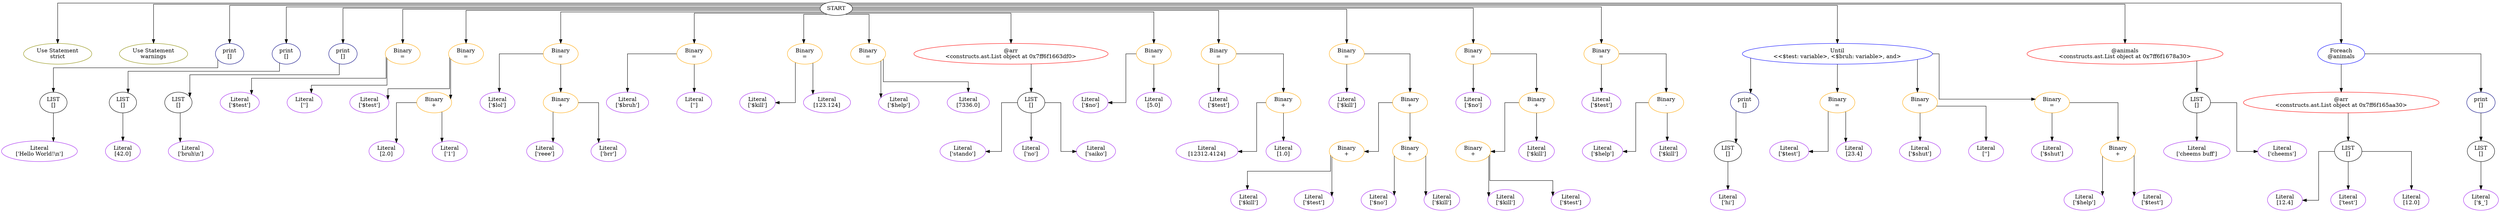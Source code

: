 digraph AST {
nodesep=1.0;
overlap=False;
ranksep=1.0;
splines=ortho;
start_0 [fillcolor=white, label=START];
"Use Statement_1" [color=yellow4, fillcolor=yellow1, group=start_0, label="Use Statement\nstrict"];
start_0 -> "Use Statement_1"  [weight=1.5];
"Use Statement_2" [color=yellow4, fillcolor=yellow1, group=start_0, label="Use Statement\nwarnings"];
start_0 -> "Use Statement_2"  [weight=1.5];
print_1 [color=navy, fillcolor=lightblue, group=start_0, label="print\n[]"];
start_0 -> print_1  [weight=1.5];
LIST_1 [color=black, fillcolor=gray, group=print_1, label="LIST\n[]"];
print_1 -> LIST_1  [weight=1.5];
Literal_1 [color=purple, fillcolor=thistle, group=LIST_1, label="Literal\n['Hello World!\\n']"];
LIST_1 -> Literal_1  [weight=1.5];
print_2 [color=navy, fillcolor=lightblue, group=start_0, label="print\n[]"];
start_0 -> print_2  [weight=1.5];
LIST_2 [color=black, fillcolor=gray, group=print_2, label="LIST\n[]"];
print_2 -> LIST_2  [weight=1.5];
Literal_2 [color=purple, fillcolor=thistle, group=LIST_2, label="Literal\n[42.0]"];
LIST_2 -> Literal_2  [weight=1.5];
print_3 [color=navy, fillcolor=lightblue, group=start_0, label="print\n[]"];
start_0 -> print_3  [weight=1.5];
LIST_3 [color=black, fillcolor=gray, group=print_3, label="LIST\n[]"];
print_3 -> LIST_3  [weight=1.5];
Literal_3 [color=purple, fillcolor=thistle, group=LIST_3, label="Literal\n['bruh\\n']"];
LIST_3 -> Literal_3  [weight=1.5];
Binary_1 [color=orange, fillcolor=lightyellow, group=start_0, label="Binary\n="];
start_0 -> Binary_1  [weight=1.5];
Literal_4 [color=purple, fillcolor=thistle, group=Binary_1, label="Literal\n['$test']"];
Binary_1 -> Literal_4  [weight=1.5];
Literal_5 [color=purple, fillcolor=thistle, group=Binary_1, label="Literal\n['']"];
Binary_1 -> Literal_5  [weight=1.5];
Binary_2 [color=orange, fillcolor=lightyellow, group=start_0, label="Binary\n="];
start_0 -> Binary_2  [weight=1.5];
Literal_6 [color=purple, fillcolor=thistle, group=Binary_2, label="Literal\n['$test']"];
Binary_2 -> Literal_6  [weight=1.5];
Binary_3 [color=orange, fillcolor=lightyellow, group=Binary_2, label="Binary\n+"];
Binary_2 -> Binary_3  [weight=1.5];
Literal_7 [color=purple, fillcolor=thistle, group=Binary_3, label="Literal\n[2.0]"];
Binary_3 -> Literal_7  [weight=1.5];
Literal_8 [color=purple, fillcolor=thistle, group=Binary_3, label="Literal\n['1']"];
Binary_3 -> Literal_8  [weight=1.5];
Binary_4 [color=orange, fillcolor=lightyellow, group=start_0, label="Binary\n="];
start_0 -> Binary_4  [weight=1.5];
Literal_9 [color=purple, fillcolor=thistle, group=Binary_4, label="Literal\n['$lol']"];
Binary_4 -> Literal_9  [weight=1.5];
Binary_5 [color=orange, fillcolor=lightyellow, group=Binary_4, label="Binary\n+"];
Binary_4 -> Binary_5  [weight=1.5];
Literal_10 [color=purple, fillcolor=thistle, group=Binary_5, label="Literal\n['reee']"];
Binary_5 -> Literal_10  [weight=1.5];
Literal_11 [color=purple, fillcolor=thistle, group=Binary_5, label="Literal\n['brr']"];
Binary_5 -> Literal_11  [weight=1.5];
Binary_6 [color=orange, fillcolor=lightyellow, group=start_0, label="Binary\n="];
start_0 -> Binary_6  [weight=1.5];
Literal_12 [color=purple, fillcolor=thistle, group=Binary_6, label="Literal\n['$bruh']"];
Binary_6 -> Literal_12  [weight=1.5];
Literal_13 [color=purple, fillcolor=thistle, group=Binary_6, label="Literal\n['']"];
Binary_6 -> Literal_13  [weight=1.5];
Binary_7 [color=orange, fillcolor=lightyellow, group=start_0, label="Binary\n="];
start_0 -> Binary_7  [weight=1.5];
Literal_14 [color=purple, fillcolor=thistle, group=Binary_7, label="Literal\n['$kill']"];
Binary_7 -> Literal_14  [weight=1.5];
Literal_15 [color=purple, fillcolor=thistle, group=Binary_7, label="Literal\n[123.124]"];
Binary_7 -> Literal_15  [weight=1.5];
Binary_8 [color=orange, fillcolor=lightyellow, group=start_0, label="Binary\n="];
start_0 -> Binary_8  [weight=1.5];
Literal_16 [color=purple, fillcolor=thistle, group=Binary_8, label="Literal\n['$help']"];
Binary_8 -> Literal_16  [weight=1.5];
Literal_17 [color=purple, fillcolor=thistle, group=Binary_8, label="Literal\n[7336.0]"];
Binary_8 -> Literal_17  [weight=1.5];
"@arr_1" [color=red, fillcolor=turquoise, group=start_0, label="@arr\n<constructs.ast.List object at 0x7ff6f1663df0>"];
start_0 -> "@arr_1"  [weight=1.5];
LIST_4 [color=black, fillcolor=gray, group="@arr_1", label="LIST\n[]"];
"@arr_1" -> LIST_4  [weight=1.5];
Literal_18 [color=purple, fillcolor=thistle, group=LIST_4, label="Literal\n['stando']"];
LIST_4 -> Literal_18  [weight=1.5];
Literal_19 [color=purple, fillcolor=thistle, group=LIST_4, label="Literal\n['no']"];
LIST_4 -> Literal_19  [weight=1.5];
Literal_20 [color=purple, fillcolor=thistle, group=LIST_4, label="Literal\n['saiko']"];
LIST_4 -> Literal_20  [weight=1.5];
Binary_9 [color=orange, fillcolor=lightyellow, group=start_0, label="Binary\n="];
start_0 -> Binary_9  [weight=1.5];
Literal_21 [color=purple, fillcolor=thistle, group=Binary_9, label="Literal\n['$no']"];
Binary_9 -> Literal_21  [weight=1.5];
Literal_22 [color=purple, fillcolor=thistle, group=Binary_9, label="Literal\n[5.0]"];
Binary_9 -> Literal_22  [weight=1.5];
Binary_10 [color=orange, fillcolor=lightyellow, group=start_0, label="Binary\n="];
start_0 -> Binary_10  [weight=1.5];
Literal_23 [color=purple, fillcolor=thistle, group=Binary_10, label="Literal\n['$test']"];
Binary_10 -> Literal_23  [weight=1.5];
Binary_11 [color=orange, fillcolor=lightyellow, group=Binary_10, label="Binary\n+"];
Binary_10 -> Binary_11  [weight=1.5];
Literal_24 [color=purple, fillcolor=thistle, group=Binary_11, label="Literal\n[12312.4124]"];
Binary_11 -> Literal_24  [weight=1.5];
Literal_25 [color=purple, fillcolor=thistle, group=Binary_11, label="Literal\n[1.0]"];
Binary_11 -> Literal_25  [weight=1.5];
Binary_12 [color=orange, fillcolor=lightyellow, group=start_0, label="Binary\n="];
start_0 -> Binary_12  [weight=1.5];
Literal_26 [color=purple, fillcolor=thistle, group=Binary_12, label="Literal\n['$kill']"];
Binary_12 -> Literal_26  [weight=1.5];
Binary_13 [color=orange, fillcolor=lightyellow, group=Binary_12, label="Binary\n+"];
Binary_12 -> Binary_13  [weight=1.5];
Binary_14 [color=orange, fillcolor=lightyellow, group=Binary_13, label="Binary\n+"];
Binary_13 -> Binary_14  [weight=1.5];
Literal_27 [color=purple, fillcolor=thistle, group=Binary_14, label="Literal\n['$kill']"];
Binary_14 -> Literal_27  [weight=1.5];
Literal_28 [color=purple, fillcolor=thistle, group=Binary_14, label="Literal\n['$test']"];
Binary_14 -> Literal_28  [weight=1.5];
Binary_15 [color=orange, fillcolor=lightyellow, group=Binary_13, label="Binary\n+"];
Binary_13 -> Binary_15  [weight=1.5];
Literal_29 [color=purple, fillcolor=thistle, group=Binary_15, label="Literal\n['$no']"];
Binary_15 -> Literal_29  [weight=1.5];
Literal_30 [color=purple, fillcolor=thistle, group=Binary_15, label="Literal\n['$kill']"];
Binary_15 -> Literal_30  [weight=1.5];
Binary_16 [color=orange, fillcolor=lightyellow, group=start_0, label="Binary\n="];
start_0 -> Binary_16  [weight=1.5];
Literal_31 [color=purple, fillcolor=thistle, group=Binary_16, label="Literal\n['$no']"];
Binary_16 -> Literal_31  [weight=1.5];
Binary_17 [color=orange, fillcolor=lightyellow, group=Binary_16, label="Binary\n+"];
Binary_16 -> Binary_17  [weight=1.5];
Binary_18 [color=orange, fillcolor=lightyellow, group=Binary_17, label="Binary\n+"];
Binary_17 -> Binary_18  [weight=1.5];
Literal_32 [color=purple, fillcolor=thistle, group=Binary_18, label="Literal\n['$kill']"];
Binary_18 -> Literal_32  [weight=1.5];
Literal_33 [color=purple, fillcolor=thistle, group=Binary_18, label="Literal\n['$test']"];
Binary_18 -> Literal_33  [weight=1.5];
Literal_34 [color=purple, fillcolor=thistle, group=Binary_17, label="Literal\n['$kill']"];
Binary_17 -> Literal_34  [weight=1.5];
Binary_19 [color=orange, fillcolor=lightyellow, group=start_0, label="Binary\n="];
start_0 -> Binary_19  [weight=1.5];
Literal_35 [color=purple, fillcolor=thistle, group=Binary_19, label="Literal\n['$test']"];
Binary_19 -> Literal_35  [weight=1.5];
Binary_20 [color=orange, fillcolor=lightyellow, group=Binary_19, label="Binary\n-"];
Binary_19 -> Binary_20  [weight=1.5];
Literal_36 [color=purple, fillcolor=thistle, group=Binary_20, label="Literal\n['$help']"];
Binary_20 -> Literal_36  [weight=1.5];
Literal_37 [color=purple, fillcolor=thistle, group=Binary_20, label="Literal\n['$kill']"];
Binary_20 -> Literal_37  [weight=1.5];
Until_1 [color=blue, fillcolor=palegreen, group=start_0, label="Until\n<<$test: variable>, <$bruh: variable>, and>"];
start_0 -> Until_1  [weight=1.5];
print_4 [color=navy, fillcolor=lightblue, group=Until_1, label="print\n[]"];
Until_1 -> print_4  [weight=1.5];
LIST_5 [color=black, fillcolor=gray, group=print_4, label="LIST\n[]"];
print_4 -> LIST_5  [weight=1.5];
Literal_38 [color=purple, fillcolor=thistle, group=LIST_5, label="Literal\n['hi']"];
LIST_5 -> Literal_38  [weight=1.5];
Binary_21 [color=orange, fillcolor=lightyellow, group=Until_1, label="Binary\n="];
Until_1 -> Binary_21  [weight=1.5];
Literal_39 [color=purple, fillcolor=thistle, group=Binary_21, label="Literal\n['$test']"];
Binary_21 -> Literal_39  [weight=1.5];
Literal_40 [color=purple, fillcolor=thistle, group=Binary_21, label="Literal\n[23.4]"];
Binary_21 -> Literal_40  [weight=1.5];
Binary_22 [color=orange, fillcolor=lightyellow, group=Until_1, label="Binary\n="];
Until_1 -> Binary_22  [weight=1.5];
Literal_41 [color=purple, fillcolor=thistle, group=Binary_22, label="Literal\n['$shut']"];
Binary_22 -> Literal_41  [weight=1.5];
Literal_42 [color=purple, fillcolor=thistle, group=Binary_22, label="Literal\n['']"];
Binary_22 -> Literal_42  [weight=1.5];
Binary_23 [color=orange, fillcolor=lightyellow, group=Until_1, label="Binary\n="];
Until_1 -> Binary_23  [weight=1.5];
Literal_43 [color=purple, fillcolor=thistle, group=Binary_23, label="Literal\n['$shut']"];
Binary_23 -> Literal_43  [weight=1.5];
Binary_24 [color=orange, fillcolor=lightyellow, group=Binary_23, label="Binary\n+"];
Binary_23 -> Binary_24  [weight=1.5];
Literal_44 [color=purple, fillcolor=thistle, group=Binary_24, label="Literal\n['$help']"];
Binary_24 -> Literal_44  [weight=1.5];
Literal_45 [color=purple, fillcolor=thistle, group=Binary_24, label="Literal\n['$test']"];
Binary_24 -> Literal_45  [weight=1.5];
"@animals_1" [color=red, fillcolor=turquoise, group=start_0, label="@animals\n<constructs.ast.List object at 0x7ff6f1678a30>"];
start_0 -> "@animals_1"  [weight=1.5];
LIST_6 [color=black, fillcolor=gray, group="@animals_1", label="LIST\n[]"];
"@animals_1" -> LIST_6  [weight=1.5];
Literal_46 [color=purple, fillcolor=thistle, group=LIST_6, label="Literal\n['cheems buff']"];
LIST_6 -> Literal_46  [weight=1.5];
Literal_47 [color=purple, fillcolor=thistle, group=LIST_6, label="Literal\n['cheems']"];
LIST_6 -> Literal_47  [weight=1.5];
Foreach_1 [color=blue, fillcolor=coral, group=start_0, label="Foreach\n@animals"];
start_0 -> Foreach_1  [weight=1.5];
"@arr_2" [color=red, fillcolor=turquoise, group=Foreach_1, label="@arr\n<constructs.ast.List object at 0x7ff6f165aa30>"];
Foreach_1 -> "@arr_2"  [weight=1.5];
LIST_7 [color=black, fillcolor=gray, group="@arr_2", label="LIST\n[]"];
"@arr_2" -> LIST_7  [weight=1.5];
Literal_48 [color=purple, fillcolor=thistle, group=LIST_7, label="Literal\n[12.4]"];
LIST_7 -> Literal_48  [weight=1.5];
Literal_49 [color=purple, fillcolor=thistle, group=LIST_7, label="Literal\n['test']"];
LIST_7 -> Literal_49  [weight=1.5];
Literal_50 [color=purple, fillcolor=thistle, group=LIST_7, label="Literal\n[12.0]"];
LIST_7 -> Literal_50  [weight=1.5];
print_5 [color=navy, fillcolor=lightblue, group=Foreach_1, label="print\n[]"];
Foreach_1 -> print_5  [weight=1.5];
LIST_8 [color=black, fillcolor=gray, group=print_5, label="LIST\n[]"];
print_5 -> LIST_8  [weight=1.5];
Literal_51 [color=purple, fillcolor=thistle, group=LIST_8, label="Literal\n['$_']"];
LIST_8 -> Literal_51  [weight=1.5];
}
